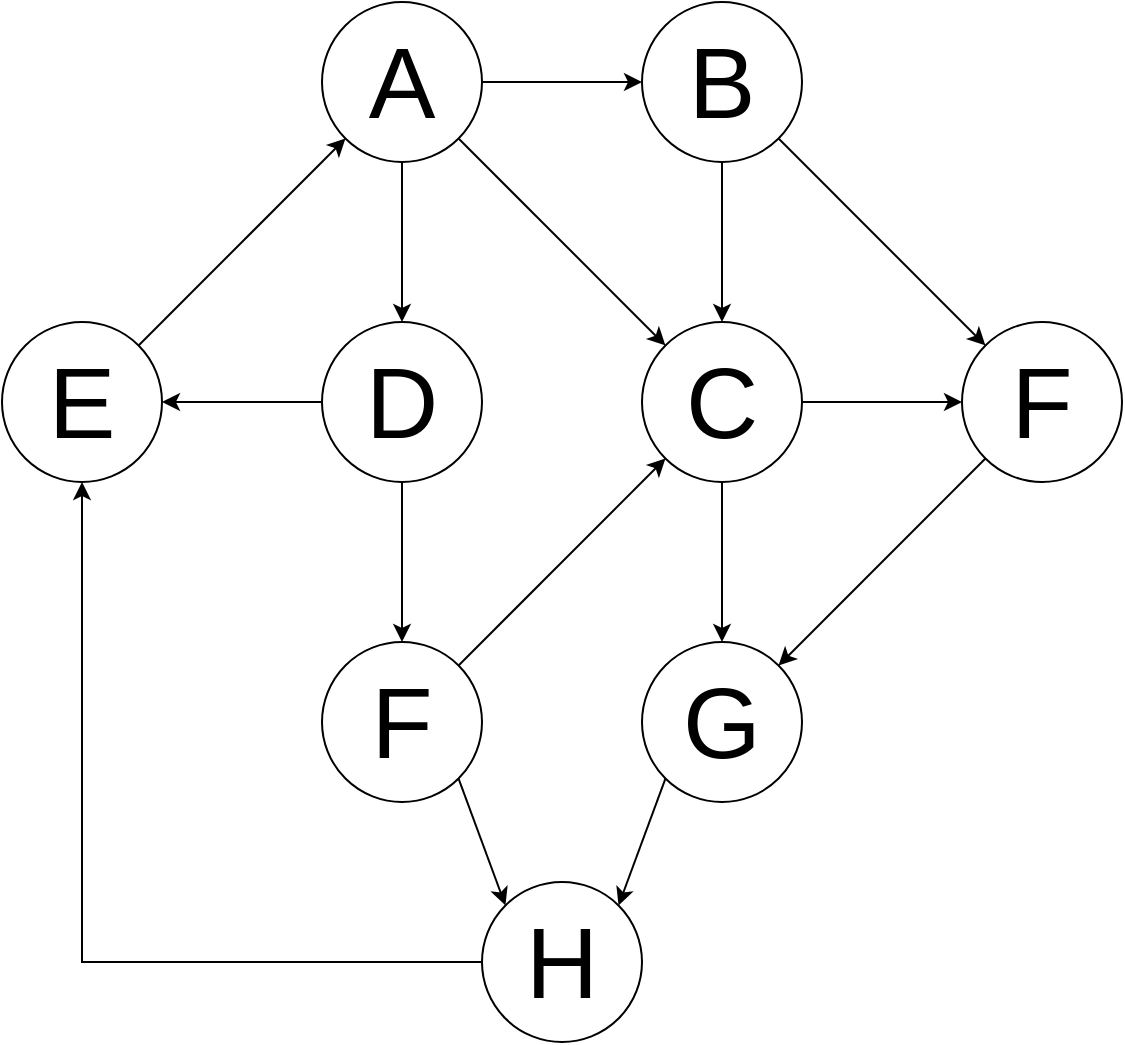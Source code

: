 <mxfile version="12.9.10" type="device"><diagram id="xS73SSITUbT3o7DZxoYM" name="Page-1"><mxGraphModel dx="868" dy="522" grid="1" gridSize="10" guides="1" tooltips="1" connect="1" arrows="1" fold="1" page="1" pageScale="1" pageWidth="827" pageHeight="1169" math="0" shadow="0"><root><mxCell id="0"/><mxCell id="1" parent="0"/><mxCell id="YGT3aL09GOab6jYz_AZf-11" style="edgeStyle=orthogonalEdgeStyle;rounded=0;orthogonalLoop=1;jettySize=auto;html=1;entryX=0;entryY=0.5;entryDx=0;entryDy=0;" edge="1" parent="1" source="YGT3aL09GOab6jYz_AZf-1" target="YGT3aL09GOab6jYz_AZf-2"><mxGeometry relative="1" as="geometry"/></mxCell><mxCell id="YGT3aL09GOab6jYz_AZf-12" style="edgeStyle=orthogonalEdgeStyle;rounded=0;orthogonalLoop=1;jettySize=auto;html=1;entryX=0.5;entryY=0;entryDx=0;entryDy=0;" edge="1" parent="1" source="YGT3aL09GOab6jYz_AZf-1" target="YGT3aL09GOab6jYz_AZf-3"><mxGeometry relative="1" as="geometry"/></mxCell><mxCell id="YGT3aL09GOab6jYz_AZf-1" value="&lt;font style=&quot;font-size: 50px&quot;&gt;A&lt;/font&gt;" style="ellipse;whiteSpace=wrap;html=1;aspect=fixed;" vertex="1" parent="1"><mxGeometry x="160" y="40" width="80" height="80" as="geometry"/></mxCell><mxCell id="YGT3aL09GOab6jYz_AZf-17" style="edgeStyle=orthogonalEdgeStyle;rounded=0;orthogonalLoop=1;jettySize=auto;html=1;entryX=0.5;entryY=0;entryDx=0;entryDy=0;" edge="1" parent="1" source="YGT3aL09GOab6jYz_AZf-2" target="YGT3aL09GOab6jYz_AZf-4"><mxGeometry relative="1" as="geometry"/></mxCell><mxCell id="YGT3aL09GOab6jYz_AZf-2" value="&lt;font style=&quot;font-size: 50px&quot;&gt;B&lt;/font&gt;" style="ellipse;whiteSpace=wrap;html=1;aspect=fixed;" vertex="1" parent="1"><mxGeometry x="320" y="40" width="80" height="80" as="geometry"/></mxCell><mxCell id="YGT3aL09GOab6jYz_AZf-16" style="edgeStyle=orthogonalEdgeStyle;rounded=0;orthogonalLoop=1;jettySize=auto;html=1;entryX=0.5;entryY=0;entryDx=0;entryDy=0;" edge="1" parent="1" source="YGT3aL09GOab6jYz_AZf-3" target="YGT3aL09GOab6jYz_AZf-6"><mxGeometry relative="1" as="geometry"/></mxCell><mxCell id="YGT3aL09GOab6jYz_AZf-26" style="edgeStyle=orthogonalEdgeStyle;rounded=0;orthogonalLoop=1;jettySize=auto;html=1;entryX=1;entryY=0.5;entryDx=0;entryDy=0;" edge="1" parent="1" source="YGT3aL09GOab6jYz_AZf-3" target="YGT3aL09GOab6jYz_AZf-9"><mxGeometry relative="1" as="geometry"/></mxCell><mxCell id="YGT3aL09GOab6jYz_AZf-3" value="&lt;font style=&quot;font-size: 50px&quot;&gt;D&lt;/font&gt;" style="ellipse;whiteSpace=wrap;html=1;aspect=fixed;" vertex="1" parent="1"><mxGeometry x="160" y="200" width="80" height="80" as="geometry"/></mxCell><mxCell id="YGT3aL09GOab6jYz_AZf-15" style="edgeStyle=orthogonalEdgeStyle;rounded=0;orthogonalLoop=1;jettySize=auto;html=1;entryX=0.5;entryY=0;entryDx=0;entryDy=0;" edge="1" parent="1" source="YGT3aL09GOab6jYz_AZf-4" target="YGT3aL09GOab6jYz_AZf-7"><mxGeometry relative="1" as="geometry"/></mxCell><mxCell id="YGT3aL09GOab6jYz_AZf-18" style="edgeStyle=orthogonalEdgeStyle;rounded=0;orthogonalLoop=1;jettySize=auto;html=1;entryX=0;entryY=0.5;entryDx=0;entryDy=0;" edge="1" parent="1" source="YGT3aL09GOab6jYz_AZf-4" target="YGT3aL09GOab6jYz_AZf-5"><mxGeometry relative="1" as="geometry"/></mxCell><mxCell id="YGT3aL09GOab6jYz_AZf-4" value="&lt;font style=&quot;font-size: 50px&quot;&gt;C&lt;/font&gt;" style="ellipse;whiteSpace=wrap;html=1;aspect=fixed;" vertex="1" parent="1"><mxGeometry x="320" y="200" width="80" height="80" as="geometry"/></mxCell><mxCell id="YGT3aL09GOab6jYz_AZf-5" value="&lt;font style=&quot;font-size: 50px&quot;&gt;F&lt;/font&gt;" style="ellipse;whiteSpace=wrap;html=1;aspect=fixed;" vertex="1" parent="1"><mxGeometry x="480" y="200" width="80" height="80" as="geometry"/></mxCell><mxCell id="YGT3aL09GOab6jYz_AZf-6" value="&lt;font style=&quot;font-size: 50px&quot;&gt;F&lt;/font&gt;" style="ellipse;whiteSpace=wrap;html=1;aspect=fixed;" vertex="1" parent="1"><mxGeometry x="160" y="360" width="80" height="80" as="geometry"/></mxCell><mxCell id="YGT3aL09GOab6jYz_AZf-7" value="&lt;font style=&quot;font-size: 50px&quot;&gt;G&lt;/font&gt;" style="ellipse;whiteSpace=wrap;html=1;aspect=fixed;" vertex="1" parent="1"><mxGeometry x="320" y="360" width="80" height="80" as="geometry"/></mxCell><mxCell id="YGT3aL09GOab6jYz_AZf-14" style="edgeStyle=orthogonalEdgeStyle;rounded=0;orthogonalLoop=1;jettySize=auto;html=1;entryX=0.5;entryY=1;entryDx=0;entryDy=0;" edge="1" parent="1" source="YGT3aL09GOab6jYz_AZf-8" target="YGT3aL09GOab6jYz_AZf-9"><mxGeometry relative="1" as="geometry"/></mxCell><mxCell id="YGT3aL09GOab6jYz_AZf-8" value="&lt;font style=&quot;font-size: 50px&quot;&gt;H&lt;/font&gt;" style="ellipse;whiteSpace=wrap;html=1;aspect=fixed;" vertex="1" parent="1"><mxGeometry x="240" y="480" width="80" height="80" as="geometry"/></mxCell><mxCell id="YGT3aL09GOab6jYz_AZf-9" value="&lt;font style=&quot;font-size: 50px&quot;&gt;E&lt;/font&gt;" style="ellipse;whiteSpace=wrap;html=1;aspect=fixed;" vertex="1" parent="1"><mxGeometry y="200" width="80" height="80" as="geometry"/></mxCell><mxCell id="YGT3aL09GOab6jYz_AZf-19" value="" style="endArrow=classic;html=1;exitX=1;exitY=1;exitDx=0;exitDy=0;entryX=0;entryY=0;entryDx=0;entryDy=0;" edge="1" parent="1" source="YGT3aL09GOab6jYz_AZf-2" target="YGT3aL09GOab6jYz_AZf-5"><mxGeometry width="50" height="50" relative="1" as="geometry"><mxPoint x="390" y="200" as="sourcePoint"/><mxPoint x="440" y="150" as="targetPoint"/></mxGeometry></mxCell><mxCell id="YGT3aL09GOab6jYz_AZf-20" value="" style="endArrow=classic;html=1;exitX=1;exitY=1;exitDx=0;exitDy=0;entryX=0;entryY=0;entryDx=0;entryDy=0;" edge="1" parent="1" source="YGT3aL09GOab6jYz_AZf-1" target="YGT3aL09GOab6jYz_AZf-4"><mxGeometry width="50" height="50" relative="1" as="geometry"><mxPoint x="228.284" y="110.004" as="sourcePoint"/><mxPoint x="331.716" y="213.436" as="targetPoint"/></mxGeometry></mxCell><mxCell id="YGT3aL09GOab6jYz_AZf-22" value="" style="endArrow=classic;html=1;exitX=1;exitY=0;exitDx=0;exitDy=0;entryX=0;entryY=1;entryDx=0;entryDy=0;" edge="1" parent="1" source="YGT3aL09GOab6jYz_AZf-6" target="YGT3aL09GOab6jYz_AZf-4"><mxGeometry width="50" height="50" relative="1" as="geometry"><mxPoint x="418.284" y="138.284" as="sourcePoint"/><mxPoint x="521.716" y="241.716" as="targetPoint"/></mxGeometry></mxCell><mxCell id="YGT3aL09GOab6jYz_AZf-23" value="" style="endArrow=classic;html=1;exitX=0;exitY=1;exitDx=0;exitDy=0;entryX=1;entryY=0;entryDx=0;entryDy=0;" edge="1" parent="1" source="YGT3aL09GOab6jYz_AZf-5" target="YGT3aL09GOab6jYz_AZf-7"><mxGeometry width="50" height="50" relative="1" as="geometry"><mxPoint x="428.284" y="148.284" as="sourcePoint"/><mxPoint x="531.716" y="251.716" as="targetPoint"/></mxGeometry></mxCell><mxCell id="YGT3aL09GOab6jYz_AZf-24" value="" style="endArrow=classic;html=1;exitX=1;exitY=1;exitDx=0;exitDy=0;entryX=0;entryY=0;entryDx=0;entryDy=0;" edge="1" parent="1" source="YGT3aL09GOab6jYz_AZf-6" target="YGT3aL09GOab6jYz_AZf-8"><mxGeometry width="50" height="50" relative="1" as="geometry"><mxPoint x="270.004" y="430.004" as="sourcePoint"/><mxPoint x="373.436" y="533.436" as="targetPoint"/></mxGeometry></mxCell><mxCell id="YGT3aL09GOab6jYz_AZf-25" value="" style="endArrow=classic;html=1;exitX=0;exitY=1;exitDx=0;exitDy=0;entryX=1;entryY=0;entryDx=0;entryDy=0;" edge="1" parent="1" source="YGT3aL09GOab6jYz_AZf-7" target="YGT3aL09GOab6jYz_AZf-8"><mxGeometry width="50" height="50" relative="1" as="geometry"><mxPoint x="448.284" y="168.284" as="sourcePoint"/><mxPoint x="551.716" y="271.716" as="targetPoint"/></mxGeometry></mxCell><mxCell id="YGT3aL09GOab6jYz_AZf-27" value="" style="endArrow=classic;html=1;exitX=1;exitY=0;exitDx=0;exitDy=0;entryX=0;entryY=1;entryDx=0;entryDy=0;" edge="1" parent="1" source="YGT3aL09GOab6jYz_AZf-9" target="YGT3aL09GOab6jYz_AZf-1"><mxGeometry width="50" height="50" relative="1" as="geometry"><mxPoint x="458.284" y="178.284" as="sourcePoint"/><mxPoint x="561.716" y="281.716" as="targetPoint"/></mxGeometry></mxCell></root></mxGraphModel></diagram></mxfile>